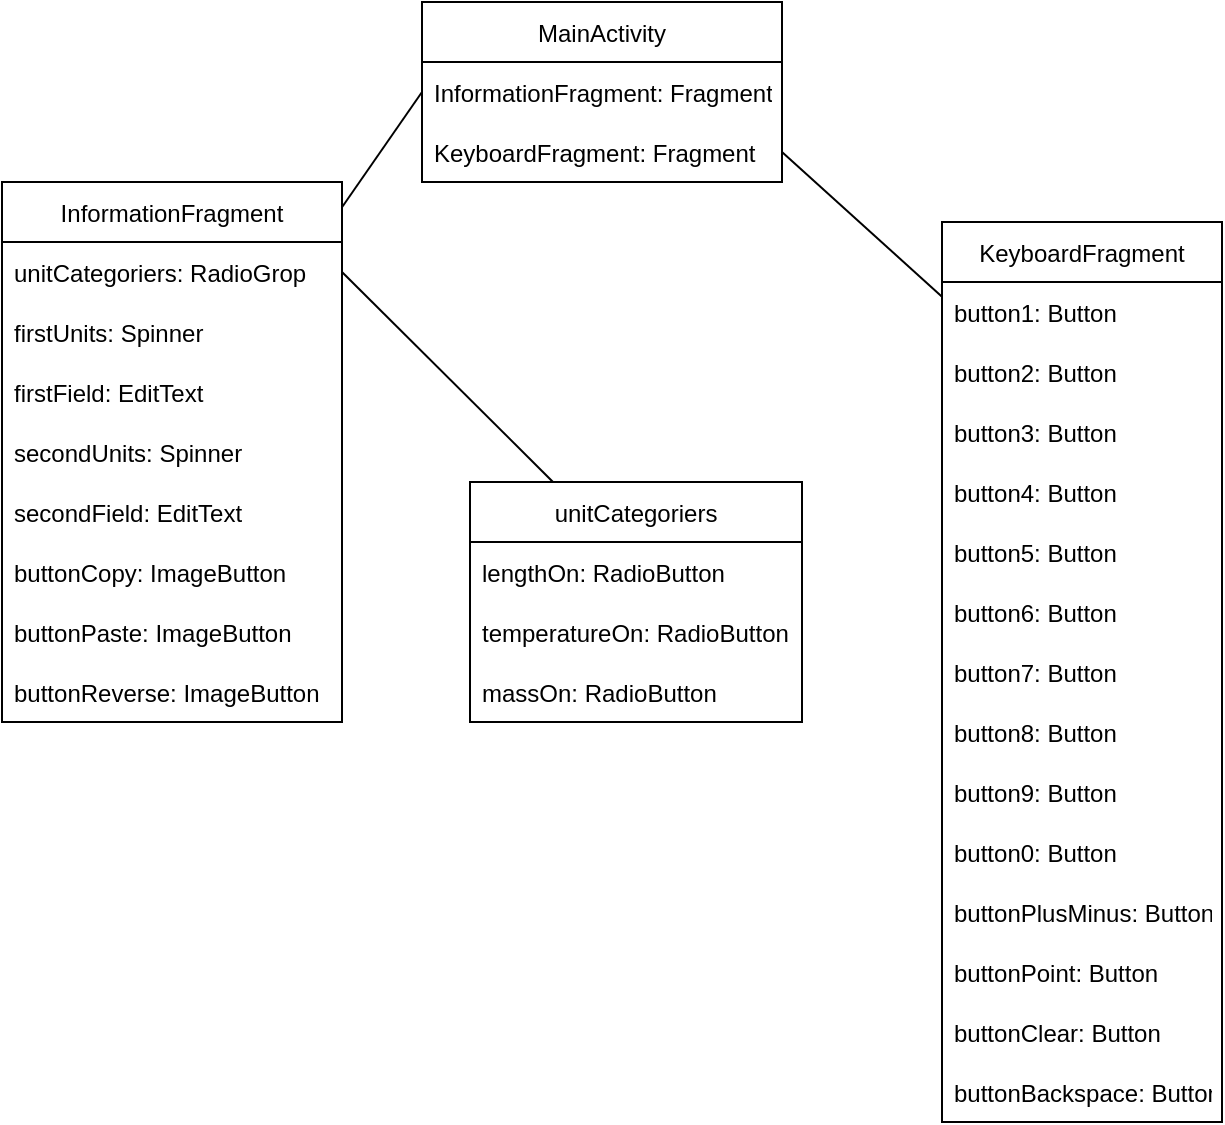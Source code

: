 <mxfile version="20.4.0" type="device"><diagram id="DJYqkQOAxi5jtpaq2u5X" name="Страница 1"><mxGraphModel dx="1038" dy="579" grid="1" gridSize="10" guides="1" tooltips="1" connect="1" arrows="1" fold="1" page="1" pageScale="1" pageWidth="827" pageHeight="1169" math="0" shadow="0"><root><mxCell id="0"/><mxCell id="1" parent="0"/><mxCell id="SImGkXZhxkE1MNhGkWDY-1" value="MainActivity" style="swimlane;fontStyle=0;childLayout=stackLayout;horizontal=1;startSize=30;horizontalStack=0;resizeParent=1;resizeParentMax=0;resizeLast=0;collapsible=1;marginBottom=0;" vertex="1" parent="1"><mxGeometry x="320" y="40" width="180" height="90" as="geometry"/></mxCell><mxCell id="SImGkXZhxkE1MNhGkWDY-2" value="InformationFragment: Fragment" style="text;strokeColor=none;fillColor=none;align=left;verticalAlign=middle;spacingLeft=4;spacingRight=4;overflow=hidden;points=[[0,0.5],[1,0.5]];portConstraint=eastwest;rotatable=0;" vertex="1" parent="SImGkXZhxkE1MNhGkWDY-1"><mxGeometry y="30" width="180" height="30" as="geometry"/></mxCell><mxCell id="SImGkXZhxkE1MNhGkWDY-3" value="KeyboardFragment: Fragment" style="text;strokeColor=none;fillColor=none;align=left;verticalAlign=middle;spacingLeft=4;spacingRight=4;overflow=hidden;points=[[0,0.5],[1,0.5]];portConstraint=eastwest;rotatable=0;" vertex="1" parent="SImGkXZhxkE1MNhGkWDY-1"><mxGeometry y="60" width="180" height="30" as="geometry"/></mxCell><mxCell id="SImGkXZhxkE1MNhGkWDY-5" value="InformationFragment" style="swimlane;fontStyle=0;childLayout=stackLayout;horizontal=1;startSize=30;horizontalStack=0;resizeParent=1;resizeParentMax=0;resizeLast=0;collapsible=1;marginBottom=0;" vertex="1" parent="1"><mxGeometry x="110" y="130" width="170" height="270" as="geometry"/></mxCell><mxCell id="SImGkXZhxkE1MNhGkWDY-6" value="unitCategoriers: RadioGrop" style="text;strokeColor=none;fillColor=none;align=left;verticalAlign=middle;spacingLeft=4;spacingRight=4;overflow=hidden;points=[[0,0.5],[1,0.5]];portConstraint=eastwest;rotatable=0;" vertex="1" parent="SImGkXZhxkE1MNhGkWDY-5"><mxGeometry y="30" width="170" height="30" as="geometry"/></mxCell><mxCell id="SImGkXZhxkE1MNhGkWDY-7" value="firstUnits: Spinner" style="text;strokeColor=none;fillColor=none;align=left;verticalAlign=middle;spacingLeft=4;spacingRight=4;overflow=hidden;points=[[0,0.5],[1,0.5]];portConstraint=eastwest;rotatable=0;" vertex="1" parent="SImGkXZhxkE1MNhGkWDY-5"><mxGeometry y="60" width="170" height="30" as="geometry"/></mxCell><mxCell id="SImGkXZhxkE1MNhGkWDY-8" value="firstField: EditText" style="text;strokeColor=none;fillColor=none;align=left;verticalAlign=middle;spacingLeft=4;spacingRight=4;overflow=hidden;points=[[0,0.5],[1,0.5]];portConstraint=eastwest;rotatable=0;" vertex="1" parent="SImGkXZhxkE1MNhGkWDY-5"><mxGeometry y="90" width="170" height="30" as="geometry"/></mxCell><mxCell id="SImGkXZhxkE1MNhGkWDY-15" value="secondUnits: Spinner" style="text;strokeColor=none;fillColor=none;align=left;verticalAlign=middle;spacingLeft=4;spacingRight=4;overflow=hidden;points=[[0,0.5],[1,0.5]];portConstraint=eastwest;rotatable=0;" vertex="1" parent="SImGkXZhxkE1MNhGkWDY-5"><mxGeometry y="120" width="170" height="30" as="geometry"/></mxCell><mxCell id="SImGkXZhxkE1MNhGkWDY-16" value="secondField: EditText" style="text;strokeColor=none;fillColor=none;align=left;verticalAlign=middle;spacingLeft=4;spacingRight=4;overflow=hidden;points=[[0,0.5],[1,0.5]];portConstraint=eastwest;rotatable=0;" vertex="1" parent="SImGkXZhxkE1MNhGkWDY-5"><mxGeometry y="150" width="170" height="30" as="geometry"/></mxCell><mxCell id="SImGkXZhxkE1MNhGkWDY-17" value="buttonCopy: ImageButton" style="text;strokeColor=none;fillColor=none;align=left;verticalAlign=middle;spacingLeft=4;spacingRight=4;overflow=hidden;points=[[0,0.5],[1,0.5]];portConstraint=eastwest;rotatable=0;" vertex="1" parent="SImGkXZhxkE1MNhGkWDY-5"><mxGeometry y="180" width="170" height="30" as="geometry"/></mxCell><mxCell id="SImGkXZhxkE1MNhGkWDY-19" value="buttonPaste: ImageButton" style="text;strokeColor=none;fillColor=none;align=left;verticalAlign=middle;spacingLeft=4;spacingRight=4;overflow=hidden;points=[[0,0.5],[1,0.5]];portConstraint=eastwest;rotatable=0;" vertex="1" parent="SImGkXZhxkE1MNhGkWDY-5"><mxGeometry y="210" width="170" height="30" as="geometry"/></mxCell><mxCell id="SImGkXZhxkE1MNhGkWDY-18" value="buttonReverse: ImageButton" style="text;strokeColor=none;fillColor=none;align=left;verticalAlign=middle;spacingLeft=4;spacingRight=4;overflow=hidden;points=[[0,0.5],[1,0.5]];portConstraint=eastwest;rotatable=0;" vertex="1" parent="SImGkXZhxkE1MNhGkWDY-5"><mxGeometry y="240" width="170" height="30" as="geometry"/></mxCell><mxCell id="SImGkXZhxkE1MNhGkWDY-9" value="KeyboardFragment" style="swimlane;fontStyle=0;childLayout=stackLayout;horizontal=1;startSize=30;horizontalStack=0;resizeParent=1;resizeParentMax=0;resizeLast=0;collapsible=1;marginBottom=0;" vertex="1" parent="1"><mxGeometry x="580" y="150" width="140" height="450" as="geometry"/></mxCell><mxCell id="SImGkXZhxkE1MNhGkWDY-10" value="button1: Button" style="text;strokeColor=none;fillColor=none;align=left;verticalAlign=middle;spacingLeft=4;spacingRight=4;overflow=hidden;points=[[0,0.5],[1,0.5]];portConstraint=eastwest;rotatable=0;" vertex="1" parent="SImGkXZhxkE1MNhGkWDY-9"><mxGeometry y="30" width="140" height="30" as="geometry"/></mxCell><mxCell id="SImGkXZhxkE1MNhGkWDY-30" value="button2: Button" style="text;strokeColor=none;fillColor=none;align=left;verticalAlign=middle;spacingLeft=4;spacingRight=4;overflow=hidden;points=[[0,0.5],[1,0.5]];portConstraint=eastwest;rotatable=0;" vertex="1" parent="SImGkXZhxkE1MNhGkWDY-9"><mxGeometry y="60" width="140" height="30" as="geometry"/></mxCell><mxCell id="SImGkXZhxkE1MNhGkWDY-31" value="button3: Button" style="text;strokeColor=none;fillColor=none;align=left;verticalAlign=middle;spacingLeft=4;spacingRight=4;overflow=hidden;points=[[0,0.5],[1,0.5]];portConstraint=eastwest;rotatable=0;" vertex="1" parent="SImGkXZhxkE1MNhGkWDY-9"><mxGeometry y="90" width="140" height="30" as="geometry"/></mxCell><mxCell id="SImGkXZhxkE1MNhGkWDY-32" value="button4: Button" style="text;strokeColor=none;fillColor=none;align=left;verticalAlign=middle;spacingLeft=4;spacingRight=4;overflow=hidden;points=[[0,0.5],[1,0.5]];portConstraint=eastwest;rotatable=0;" vertex="1" parent="SImGkXZhxkE1MNhGkWDY-9"><mxGeometry y="120" width="140" height="30" as="geometry"/></mxCell><mxCell id="SImGkXZhxkE1MNhGkWDY-33" value="button5: Button" style="text;strokeColor=none;fillColor=none;align=left;verticalAlign=middle;spacingLeft=4;spacingRight=4;overflow=hidden;points=[[0,0.5],[1,0.5]];portConstraint=eastwest;rotatable=0;" vertex="1" parent="SImGkXZhxkE1MNhGkWDY-9"><mxGeometry y="150" width="140" height="30" as="geometry"/></mxCell><mxCell id="SImGkXZhxkE1MNhGkWDY-34" value="button6: Button" style="text;strokeColor=none;fillColor=none;align=left;verticalAlign=middle;spacingLeft=4;spacingRight=4;overflow=hidden;points=[[0,0.5],[1,0.5]];portConstraint=eastwest;rotatable=0;" vertex="1" parent="SImGkXZhxkE1MNhGkWDY-9"><mxGeometry y="180" width="140" height="30" as="geometry"/></mxCell><mxCell id="SImGkXZhxkE1MNhGkWDY-35" value="button7: Button" style="text;strokeColor=none;fillColor=none;align=left;verticalAlign=middle;spacingLeft=4;spacingRight=4;overflow=hidden;points=[[0,0.5],[1,0.5]];portConstraint=eastwest;rotatable=0;" vertex="1" parent="SImGkXZhxkE1MNhGkWDY-9"><mxGeometry y="210" width="140" height="30" as="geometry"/></mxCell><mxCell id="SImGkXZhxkE1MNhGkWDY-36" value="button8: Button" style="text;strokeColor=none;fillColor=none;align=left;verticalAlign=middle;spacingLeft=4;spacingRight=4;overflow=hidden;points=[[0,0.5],[1,0.5]];portConstraint=eastwest;rotatable=0;" vertex="1" parent="SImGkXZhxkE1MNhGkWDY-9"><mxGeometry y="240" width="140" height="30" as="geometry"/></mxCell><mxCell id="SImGkXZhxkE1MNhGkWDY-37" value="button9: Button" style="text;strokeColor=none;fillColor=none;align=left;verticalAlign=middle;spacingLeft=4;spacingRight=4;overflow=hidden;points=[[0,0.5],[1,0.5]];portConstraint=eastwest;rotatable=0;" vertex="1" parent="SImGkXZhxkE1MNhGkWDY-9"><mxGeometry y="270" width="140" height="30" as="geometry"/></mxCell><mxCell id="SImGkXZhxkE1MNhGkWDY-38" value="button0: Button" style="text;strokeColor=none;fillColor=none;align=left;verticalAlign=middle;spacingLeft=4;spacingRight=4;overflow=hidden;points=[[0,0.5],[1,0.5]];portConstraint=eastwest;rotatable=0;" vertex="1" parent="SImGkXZhxkE1MNhGkWDY-9"><mxGeometry y="300" width="140" height="30" as="geometry"/></mxCell><mxCell id="SImGkXZhxkE1MNhGkWDY-39" value="buttonPlusMinus: Button" style="text;strokeColor=none;fillColor=none;align=left;verticalAlign=middle;spacingLeft=4;spacingRight=4;overflow=hidden;points=[[0,0.5],[1,0.5]];portConstraint=eastwest;rotatable=0;" vertex="1" parent="SImGkXZhxkE1MNhGkWDY-9"><mxGeometry y="330" width="140" height="30" as="geometry"/></mxCell><mxCell id="SImGkXZhxkE1MNhGkWDY-40" value="buttonPoint: Button" style="text;strokeColor=none;fillColor=none;align=left;verticalAlign=middle;spacingLeft=4;spacingRight=4;overflow=hidden;points=[[0,0.5],[1,0.5]];portConstraint=eastwest;rotatable=0;" vertex="1" parent="SImGkXZhxkE1MNhGkWDY-9"><mxGeometry y="360" width="140" height="30" as="geometry"/></mxCell><mxCell id="SImGkXZhxkE1MNhGkWDY-41" value="buttonClear: Button" style="text;strokeColor=none;fillColor=none;align=left;verticalAlign=middle;spacingLeft=4;spacingRight=4;overflow=hidden;points=[[0,0.5],[1,0.5]];portConstraint=eastwest;rotatable=0;" vertex="1" parent="SImGkXZhxkE1MNhGkWDY-9"><mxGeometry y="390" width="140" height="30" as="geometry"/></mxCell><mxCell id="SImGkXZhxkE1MNhGkWDY-42" value="buttonBackspace: Button" style="text;strokeColor=none;fillColor=none;align=left;verticalAlign=middle;spacingLeft=4;spacingRight=4;overflow=hidden;points=[[0,0.5],[1,0.5]];portConstraint=eastwest;rotatable=0;" vertex="1" parent="SImGkXZhxkE1MNhGkWDY-9"><mxGeometry y="420" width="140" height="30" as="geometry"/></mxCell><mxCell id="SImGkXZhxkE1MNhGkWDY-13" value="" style="endArrow=none;html=1;rounded=0;entryX=0;entryY=0.5;entryDx=0;entryDy=0;" edge="1" parent="1" source="SImGkXZhxkE1MNhGkWDY-5" target="SImGkXZhxkE1MNhGkWDY-2"><mxGeometry width="50" height="50" relative="1" as="geometry"><mxPoint x="390" y="330" as="sourcePoint"/><mxPoint x="440" y="280" as="targetPoint"/></mxGeometry></mxCell><mxCell id="SImGkXZhxkE1MNhGkWDY-14" value="" style="endArrow=none;html=1;rounded=0;entryX=1;entryY=0.5;entryDx=0;entryDy=0;exitX=0;exitY=0.083;exitDx=0;exitDy=0;exitPerimeter=0;" edge="1" parent="1" source="SImGkXZhxkE1MNhGkWDY-9" target="SImGkXZhxkE1MNhGkWDY-3"><mxGeometry width="50" height="50" relative="1" as="geometry"><mxPoint x="410" y="220" as="sourcePoint"/><mxPoint x="460" y="170" as="targetPoint"/></mxGeometry></mxCell><mxCell id="SImGkXZhxkE1MNhGkWDY-20" value="" style="endArrow=none;html=1;rounded=0;entryX=1;entryY=0.5;entryDx=0;entryDy=0;exitX=0.25;exitY=0;exitDx=0;exitDy=0;" edge="1" parent="1" source="SImGkXZhxkE1MNhGkWDY-21" target="SImGkXZhxkE1MNhGkWDY-6"><mxGeometry width="50" height="50" relative="1" as="geometry"><mxPoint x="350" y="280" as="sourcePoint"/><mxPoint x="440" y="280" as="targetPoint"/></mxGeometry></mxCell><mxCell id="SImGkXZhxkE1MNhGkWDY-21" value="unitCategoriers" style="swimlane;fontStyle=0;childLayout=stackLayout;horizontal=1;startSize=30;horizontalStack=0;resizeParent=1;resizeParentMax=0;resizeLast=0;collapsible=1;marginBottom=0;" vertex="1" parent="1"><mxGeometry x="344" y="280" width="166" height="120" as="geometry"/></mxCell><mxCell id="SImGkXZhxkE1MNhGkWDY-22" value="lengthOn: RadioButton" style="text;strokeColor=none;fillColor=none;align=left;verticalAlign=middle;spacingLeft=4;spacingRight=4;overflow=hidden;points=[[0,0.5],[1,0.5]];portConstraint=eastwest;rotatable=0;" vertex="1" parent="SImGkXZhxkE1MNhGkWDY-21"><mxGeometry y="30" width="166" height="30" as="geometry"/></mxCell><mxCell id="SImGkXZhxkE1MNhGkWDY-28" value="temperatureOn: RadioButton" style="text;strokeColor=none;fillColor=none;align=left;verticalAlign=middle;spacingLeft=4;spacingRight=4;overflow=hidden;points=[[0,0.5],[1,0.5]];portConstraint=eastwest;rotatable=0;" vertex="1" parent="SImGkXZhxkE1MNhGkWDY-21"><mxGeometry y="60" width="166" height="30" as="geometry"/></mxCell><mxCell id="SImGkXZhxkE1MNhGkWDY-29" value="massOn: RadioButton" style="text;strokeColor=none;fillColor=none;align=left;verticalAlign=middle;spacingLeft=4;spacingRight=4;overflow=hidden;points=[[0,0.5],[1,0.5]];portConstraint=eastwest;rotatable=0;" vertex="1" parent="SImGkXZhxkE1MNhGkWDY-21"><mxGeometry y="90" width="166" height="30" as="geometry"/></mxCell></root></mxGraphModel></diagram></mxfile>